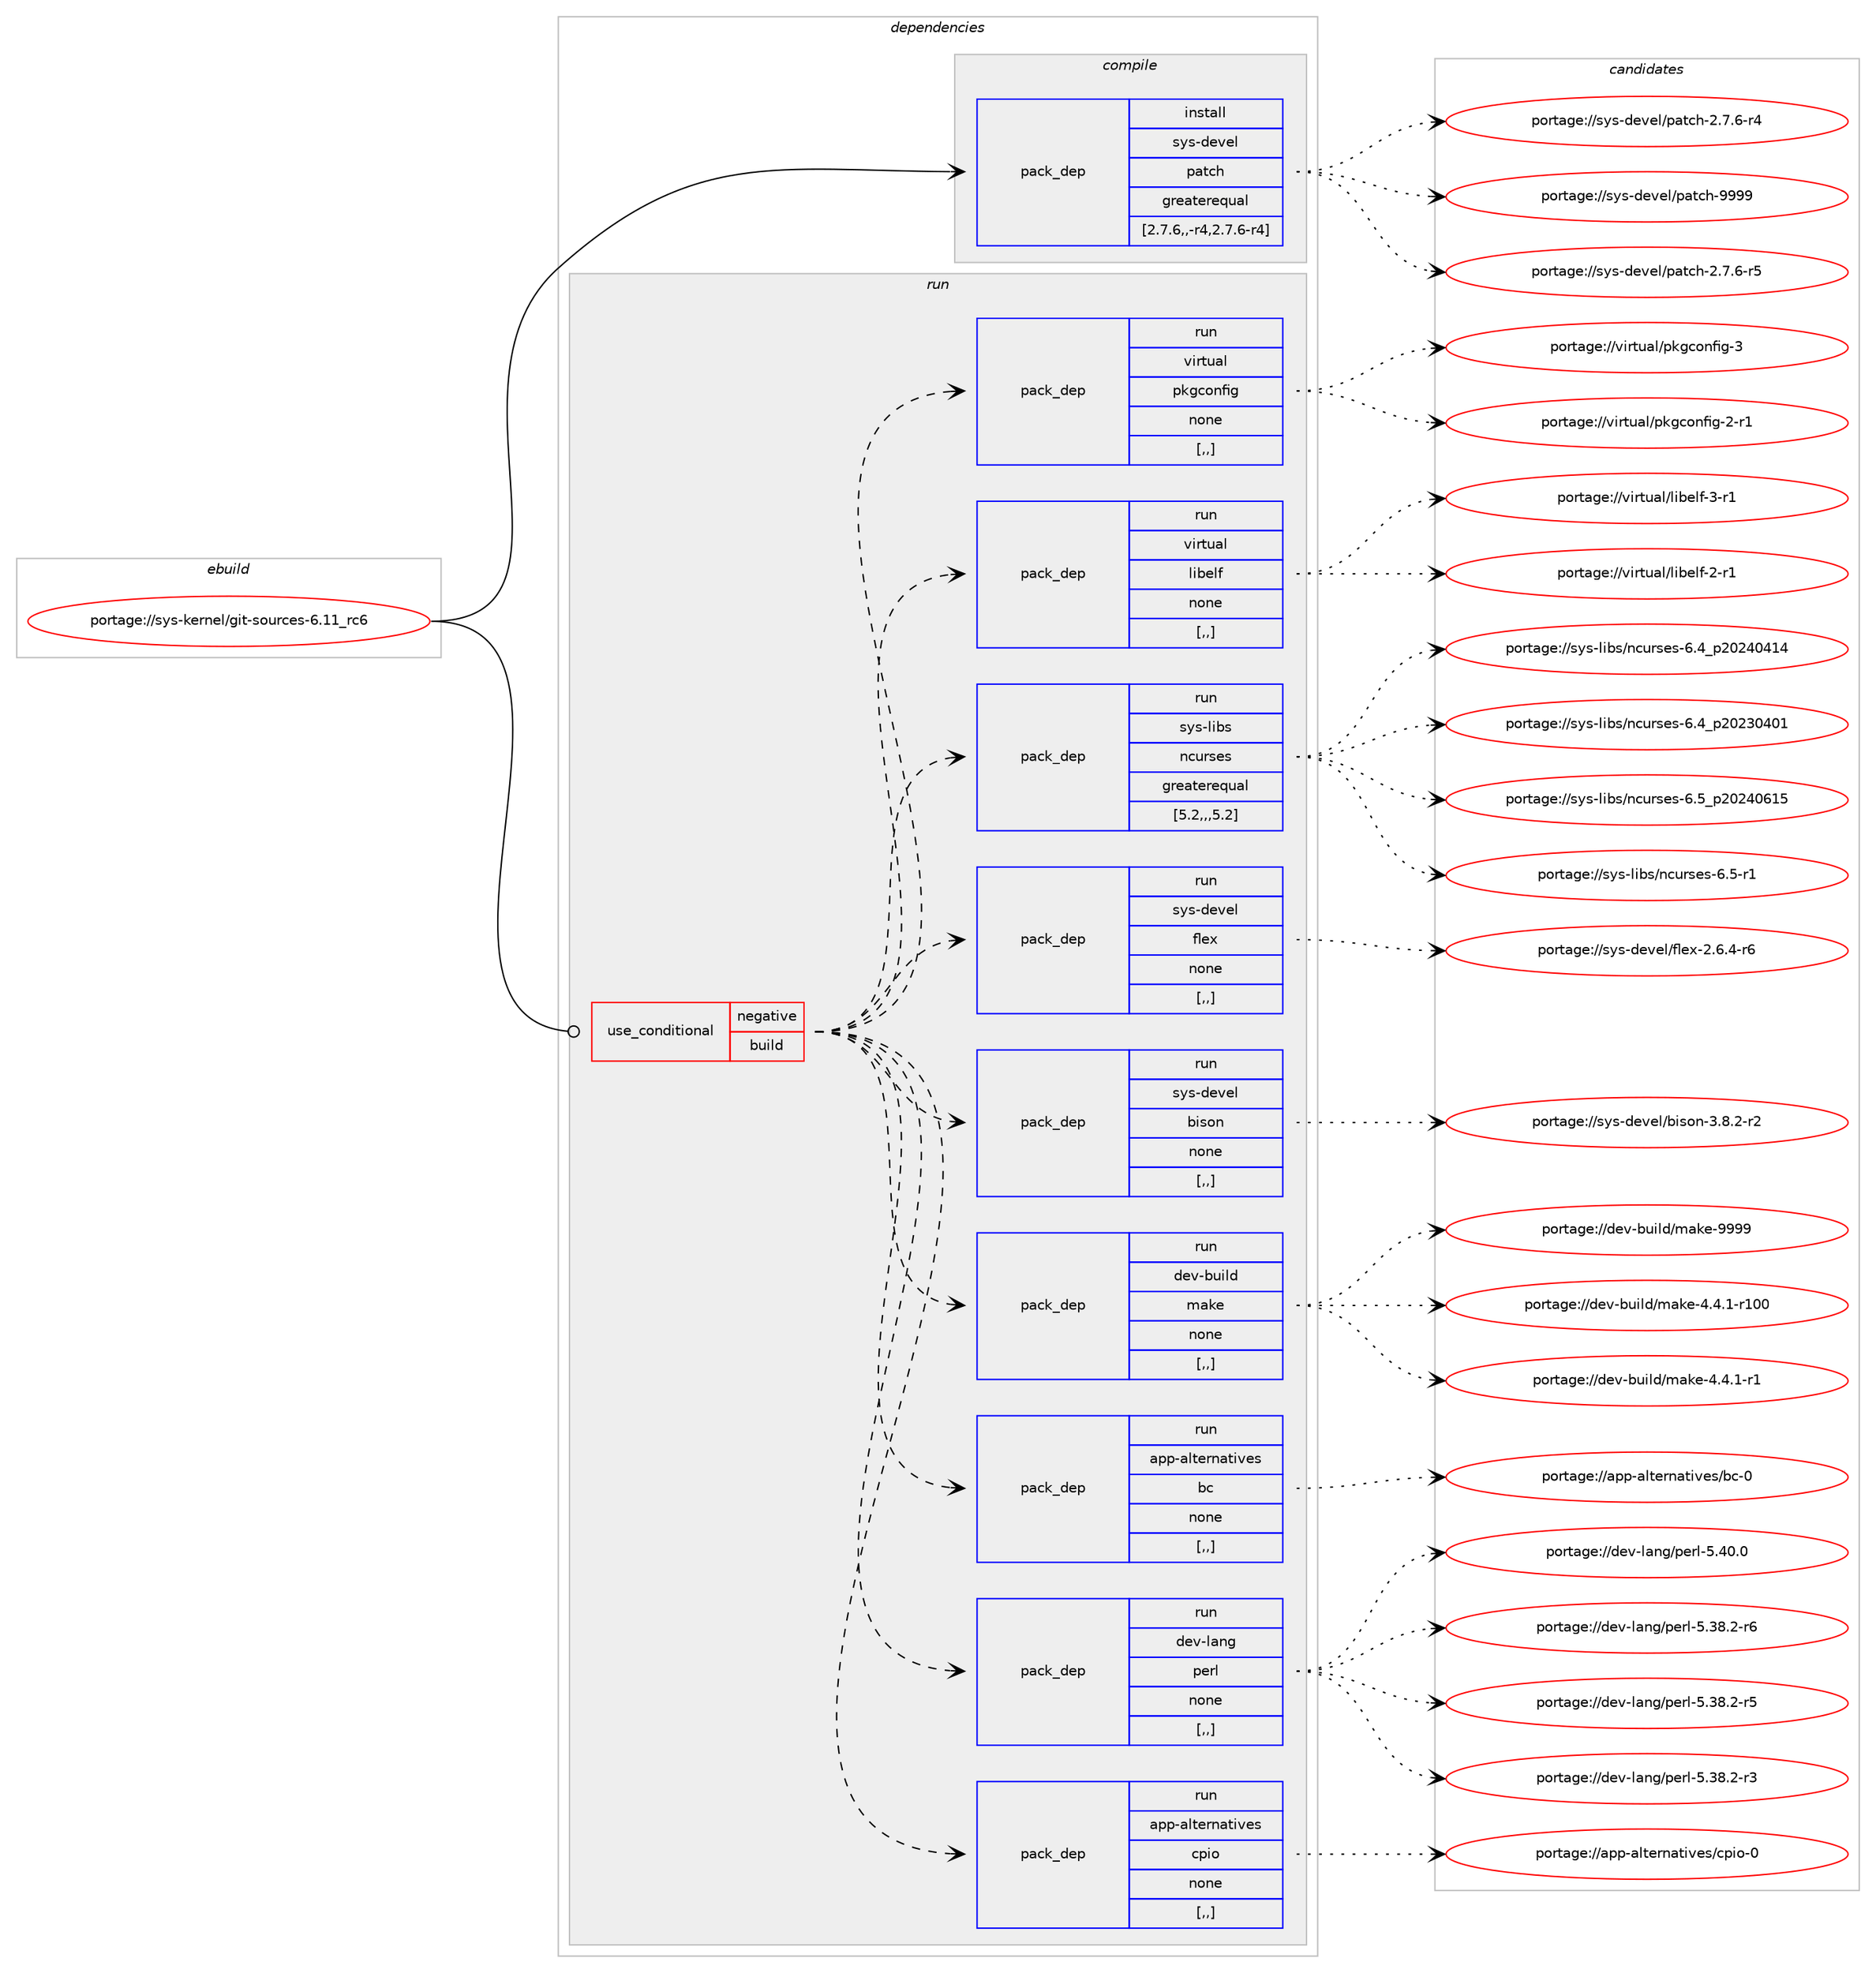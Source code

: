 digraph prolog {

# *************
# Graph options
# *************

newrank=true;
concentrate=true;
compound=true;
graph [rankdir=LR,fontname=Helvetica,fontsize=10,ranksep=1.5];#, ranksep=2.5, nodesep=0.2];
edge  [arrowhead=vee];
node  [fontname=Helvetica,fontsize=10];

# **********
# The ebuild
# **********

subgraph cluster_leftcol {
color=gray;
label=<<i>ebuild</i>>;
id [label="portage://sys-kernel/git-sources-6.11_rc6", color=red, width=4, href="../sys-kernel/git-sources-6.11_rc6.svg"];
}

# ****************
# The dependencies
# ****************

subgraph cluster_midcol {
color=gray;
label=<<i>dependencies</i>>;
subgraph cluster_compile {
fillcolor="#eeeeee";
style=filled;
label=<<i>compile</i>>;
subgraph pack692273 {
dependency950143 [label=<<TABLE BORDER="0" CELLBORDER="1" CELLSPACING="0" CELLPADDING="4" WIDTH="220"><TR><TD ROWSPAN="6" CELLPADDING="30">pack_dep</TD></TR><TR><TD WIDTH="110">install</TD></TR><TR><TD>sys-devel</TD></TR><TR><TD>patch</TD></TR><TR><TD>greaterequal</TD></TR><TR><TD>[2.7.6,,-r4,2.7.6-r4]</TD></TR></TABLE>>, shape=none, color=blue];
}
id:e -> dependency950143:w [weight=20,style="solid",arrowhead="vee"];
}
subgraph cluster_compileandrun {
fillcolor="#eeeeee";
style=filled;
label=<<i>compile and run</i>>;
}
subgraph cluster_run {
fillcolor="#eeeeee";
style=filled;
label=<<i>run</i>>;
subgraph cond251147 {
dependency950144 [label=<<TABLE BORDER="0" CELLBORDER="1" CELLSPACING="0" CELLPADDING="4"><TR><TD ROWSPAN="3" CELLPADDING="10">use_conditional</TD></TR><TR><TD>negative</TD></TR><TR><TD>build</TD></TR></TABLE>>, shape=none, color=red];
subgraph pack692274 {
dependency950145 [label=<<TABLE BORDER="0" CELLBORDER="1" CELLSPACING="0" CELLPADDING="4" WIDTH="220"><TR><TD ROWSPAN="6" CELLPADDING="30">pack_dep</TD></TR><TR><TD WIDTH="110">run</TD></TR><TR><TD>app-alternatives</TD></TR><TR><TD>cpio</TD></TR><TR><TD>none</TD></TR><TR><TD>[,,]</TD></TR></TABLE>>, shape=none, color=blue];
}
dependency950144:e -> dependency950145:w [weight=20,style="dashed",arrowhead="vee"];
subgraph pack692275 {
dependency950146 [label=<<TABLE BORDER="0" CELLBORDER="1" CELLSPACING="0" CELLPADDING="4" WIDTH="220"><TR><TD ROWSPAN="6" CELLPADDING="30">pack_dep</TD></TR><TR><TD WIDTH="110">run</TD></TR><TR><TD>dev-lang</TD></TR><TR><TD>perl</TD></TR><TR><TD>none</TD></TR><TR><TD>[,,]</TD></TR></TABLE>>, shape=none, color=blue];
}
dependency950144:e -> dependency950146:w [weight=20,style="dashed",arrowhead="vee"];
subgraph pack692276 {
dependency950147 [label=<<TABLE BORDER="0" CELLBORDER="1" CELLSPACING="0" CELLPADDING="4" WIDTH="220"><TR><TD ROWSPAN="6" CELLPADDING="30">pack_dep</TD></TR><TR><TD WIDTH="110">run</TD></TR><TR><TD>app-alternatives</TD></TR><TR><TD>bc</TD></TR><TR><TD>none</TD></TR><TR><TD>[,,]</TD></TR></TABLE>>, shape=none, color=blue];
}
dependency950144:e -> dependency950147:w [weight=20,style="dashed",arrowhead="vee"];
subgraph pack692277 {
dependency950148 [label=<<TABLE BORDER="0" CELLBORDER="1" CELLSPACING="0" CELLPADDING="4" WIDTH="220"><TR><TD ROWSPAN="6" CELLPADDING="30">pack_dep</TD></TR><TR><TD WIDTH="110">run</TD></TR><TR><TD>dev-build</TD></TR><TR><TD>make</TD></TR><TR><TD>none</TD></TR><TR><TD>[,,]</TD></TR></TABLE>>, shape=none, color=blue];
}
dependency950144:e -> dependency950148:w [weight=20,style="dashed",arrowhead="vee"];
subgraph pack692278 {
dependency950149 [label=<<TABLE BORDER="0" CELLBORDER="1" CELLSPACING="0" CELLPADDING="4" WIDTH="220"><TR><TD ROWSPAN="6" CELLPADDING="30">pack_dep</TD></TR><TR><TD WIDTH="110">run</TD></TR><TR><TD>sys-devel</TD></TR><TR><TD>bison</TD></TR><TR><TD>none</TD></TR><TR><TD>[,,]</TD></TR></TABLE>>, shape=none, color=blue];
}
dependency950144:e -> dependency950149:w [weight=20,style="dashed",arrowhead="vee"];
subgraph pack692279 {
dependency950150 [label=<<TABLE BORDER="0" CELLBORDER="1" CELLSPACING="0" CELLPADDING="4" WIDTH="220"><TR><TD ROWSPAN="6" CELLPADDING="30">pack_dep</TD></TR><TR><TD WIDTH="110">run</TD></TR><TR><TD>sys-devel</TD></TR><TR><TD>flex</TD></TR><TR><TD>none</TD></TR><TR><TD>[,,]</TD></TR></TABLE>>, shape=none, color=blue];
}
dependency950144:e -> dependency950150:w [weight=20,style="dashed",arrowhead="vee"];
subgraph pack692280 {
dependency950151 [label=<<TABLE BORDER="0" CELLBORDER="1" CELLSPACING="0" CELLPADDING="4" WIDTH="220"><TR><TD ROWSPAN="6" CELLPADDING="30">pack_dep</TD></TR><TR><TD WIDTH="110">run</TD></TR><TR><TD>sys-libs</TD></TR><TR><TD>ncurses</TD></TR><TR><TD>greaterequal</TD></TR><TR><TD>[5.2,,,5.2]</TD></TR></TABLE>>, shape=none, color=blue];
}
dependency950144:e -> dependency950151:w [weight=20,style="dashed",arrowhead="vee"];
subgraph pack692281 {
dependency950152 [label=<<TABLE BORDER="0" CELLBORDER="1" CELLSPACING="0" CELLPADDING="4" WIDTH="220"><TR><TD ROWSPAN="6" CELLPADDING="30">pack_dep</TD></TR><TR><TD WIDTH="110">run</TD></TR><TR><TD>virtual</TD></TR><TR><TD>libelf</TD></TR><TR><TD>none</TD></TR><TR><TD>[,,]</TD></TR></TABLE>>, shape=none, color=blue];
}
dependency950144:e -> dependency950152:w [weight=20,style="dashed",arrowhead="vee"];
subgraph pack692282 {
dependency950153 [label=<<TABLE BORDER="0" CELLBORDER="1" CELLSPACING="0" CELLPADDING="4" WIDTH="220"><TR><TD ROWSPAN="6" CELLPADDING="30">pack_dep</TD></TR><TR><TD WIDTH="110">run</TD></TR><TR><TD>virtual</TD></TR><TR><TD>pkgconfig</TD></TR><TR><TD>none</TD></TR><TR><TD>[,,]</TD></TR></TABLE>>, shape=none, color=blue];
}
dependency950144:e -> dependency950153:w [weight=20,style="dashed",arrowhead="vee"];
}
id:e -> dependency950144:w [weight=20,style="solid",arrowhead="odot"];
}
}

# **************
# The candidates
# **************

subgraph cluster_choices {
rank=same;
color=gray;
label=<<i>candidates</i>>;

subgraph choice692273 {
color=black;
nodesep=1;
choice115121115451001011181011084711297116991044557575757 [label="portage://sys-devel/patch-9999", color=red, width=4,href="../sys-devel/patch-9999.svg"];
choice115121115451001011181011084711297116991044550465546544511453 [label="portage://sys-devel/patch-2.7.6-r5", color=red, width=4,href="../sys-devel/patch-2.7.6-r5.svg"];
choice115121115451001011181011084711297116991044550465546544511452 [label="portage://sys-devel/patch-2.7.6-r4", color=red, width=4,href="../sys-devel/patch-2.7.6-r4.svg"];
dependency950143:e -> choice115121115451001011181011084711297116991044557575757:w [style=dotted,weight="100"];
dependency950143:e -> choice115121115451001011181011084711297116991044550465546544511453:w [style=dotted,weight="100"];
dependency950143:e -> choice115121115451001011181011084711297116991044550465546544511452:w [style=dotted,weight="100"];
}
subgraph choice692274 {
color=black;
nodesep=1;
choice9711211245971081161011141109711610511810111547991121051114548 [label="portage://app-alternatives/cpio-0", color=red, width=4,href="../app-alternatives/cpio-0.svg"];
dependency950145:e -> choice9711211245971081161011141109711610511810111547991121051114548:w [style=dotted,weight="100"];
}
subgraph choice692275 {
color=black;
nodesep=1;
choice10010111845108971101034711210111410845534652484648 [label="portage://dev-lang/perl-5.40.0", color=red, width=4,href="../dev-lang/perl-5.40.0.svg"];
choice100101118451089711010347112101114108455346515646504511454 [label="portage://dev-lang/perl-5.38.2-r6", color=red, width=4,href="../dev-lang/perl-5.38.2-r6.svg"];
choice100101118451089711010347112101114108455346515646504511453 [label="portage://dev-lang/perl-5.38.2-r5", color=red, width=4,href="../dev-lang/perl-5.38.2-r5.svg"];
choice100101118451089711010347112101114108455346515646504511451 [label="portage://dev-lang/perl-5.38.2-r3", color=red, width=4,href="../dev-lang/perl-5.38.2-r3.svg"];
dependency950146:e -> choice10010111845108971101034711210111410845534652484648:w [style=dotted,weight="100"];
dependency950146:e -> choice100101118451089711010347112101114108455346515646504511454:w [style=dotted,weight="100"];
dependency950146:e -> choice100101118451089711010347112101114108455346515646504511453:w [style=dotted,weight="100"];
dependency950146:e -> choice100101118451089711010347112101114108455346515646504511451:w [style=dotted,weight="100"];
}
subgraph choice692276 {
color=black;
nodesep=1;
choice971121124597108116101114110971161051181011154798994548 [label="portage://app-alternatives/bc-0", color=red, width=4,href="../app-alternatives/bc-0.svg"];
dependency950147:e -> choice971121124597108116101114110971161051181011154798994548:w [style=dotted,weight="100"];
}
subgraph choice692277 {
color=black;
nodesep=1;
choice100101118459811710510810047109971071014557575757 [label="portage://dev-build/make-9999", color=red, width=4,href="../dev-build/make-9999.svg"];
choice1001011184598117105108100471099710710145524652464945114494848 [label="portage://dev-build/make-4.4.1-r100", color=red, width=4,href="../dev-build/make-4.4.1-r100.svg"];
choice100101118459811710510810047109971071014552465246494511449 [label="portage://dev-build/make-4.4.1-r1", color=red, width=4,href="../dev-build/make-4.4.1-r1.svg"];
dependency950148:e -> choice100101118459811710510810047109971071014557575757:w [style=dotted,weight="100"];
dependency950148:e -> choice1001011184598117105108100471099710710145524652464945114494848:w [style=dotted,weight="100"];
dependency950148:e -> choice100101118459811710510810047109971071014552465246494511449:w [style=dotted,weight="100"];
}
subgraph choice692278 {
color=black;
nodesep=1;
choice1151211154510010111810110847981051151111104551465646504511450 [label="portage://sys-devel/bison-3.8.2-r2", color=red, width=4,href="../sys-devel/bison-3.8.2-r2.svg"];
dependency950149:e -> choice1151211154510010111810110847981051151111104551465646504511450:w [style=dotted,weight="100"];
}
subgraph choice692279 {
color=black;
nodesep=1;
choice11512111545100101118101108471021081011204550465446524511454 [label="portage://sys-devel/flex-2.6.4-r6", color=red, width=4,href="../sys-devel/flex-2.6.4-r6.svg"];
dependency950150:e -> choice11512111545100101118101108471021081011204550465446524511454:w [style=dotted,weight="100"];
}
subgraph choice692280 {
color=black;
nodesep=1;
choice1151211154510810598115471109911711411510111545544653951125048505248544953 [label="portage://sys-libs/ncurses-6.5_p20240615", color=red, width=4,href="../sys-libs/ncurses-6.5_p20240615.svg"];
choice11512111545108105981154711099117114115101115455446534511449 [label="portage://sys-libs/ncurses-6.5-r1", color=red, width=4,href="../sys-libs/ncurses-6.5-r1.svg"];
choice1151211154510810598115471109911711411510111545544652951125048505248524952 [label="portage://sys-libs/ncurses-6.4_p20240414", color=red, width=4,href="../sys-libs/ncurses-6.4_p20240414.svg"];
choice1151211154510810598115471109911711411510111545544652951125048505148524849 [label="portage://sys-libs/ncurses-6.4_p20230401", color=red, width=4,href="../sys-libs/ncurses-6.4_p20230401.svg"];
dependency950151:e -> choice1151211154510810598115471109911711411510111545544653951125048505248544953:w [style=dotted,weight="100"];
dependency950151:e -> choice11512111545108105981154711099117114115101115455446534511449:w [style=dotted,weight="100"];
dependency950151:e -> choice1151211154510810598115471109911711411510111545544652951125048505248524952:w [style=dotted,weight="100"];
dependency950151:e -> choice1151211154510810598115471109911711411510111545544652951125048505148524849:w [style=dotted,weight="100"];
}
subgraph choice692281 {
color=black;
nodesep=1;
choice11810511411611797108471081059810110810245514511449 [label="portage://virtual/libelf-3-r1", color=red, width=4,href="../virtual/libelf-3-r1.svg"];
choice11810511411611797108471081059810110810245504511449 [label="portage://virtual/libelf-2-r1", color=red, width=4,href="../virtual/libelf-2-r1.svg"];
dependency950152:e -> choice11810511411611797108471081059810110810245514511449:w [style=dotted,weight="100"];
dependency950152:e -> choice11810511411611797108471081059810110810245504511449:w [style=dotted,weight="100"];
}
subgraph choice692282 {
color=black;
nodesep=1;
choice1181051141161179710847112107103991111101021051034551 [label="portage://virtual/pkgconfig-3", color=red, width=4,href="../virtual/pkgconfig-3.svg"];
choice11810511411611797108471121071039911111010210510345504511449 [label="portage://virtual/pkgconfig-2-r1", color=red, width=4,href="../virtual/pkgconfig-2-r1.svg"];
dependency950153:e -> choice1181051141161179710847112107103991111101021051034551:w [style=dotted,weight="100"];
dependency950153:e -> choice11810511411611797108471121071039911111010210510345504511449:w [style=dotted,weight="100"];
}
}

}
